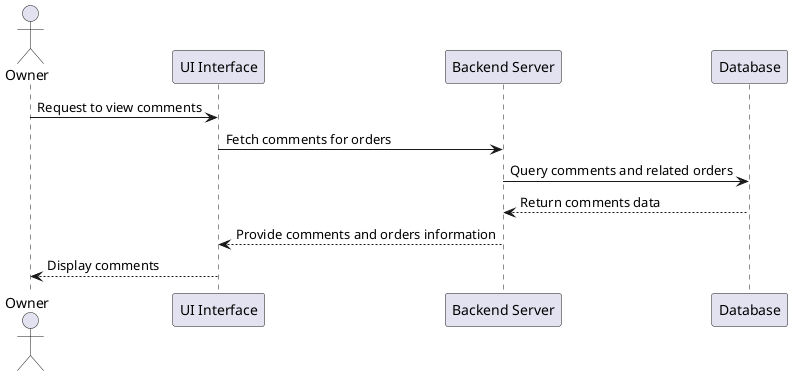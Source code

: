 @startuml

actor Owner
participant "UI Interface" as UI
participant "Backend Server" as Server
participant "Database" as DB

Owner -> UI : Request to view comments
UI -> Server : Fetch comments for orders
Server -> DB : Query comments and related orders
DB --> Server : Return comments data
Server --> UI : Provide comments and orders information
UI --> Owner : Display comments

@enduml